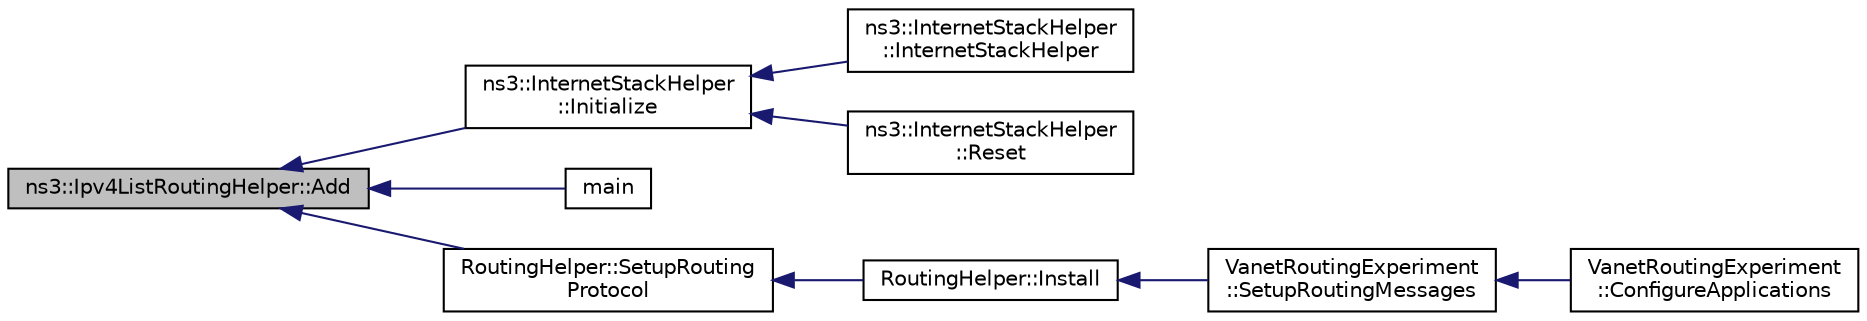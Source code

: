 digraph "ns3::Ipv4ListRoutingHelper::Add"
{
  edge [fontname="Helvetica",fontsize="10",labelfontname="Helvetica",labelfontsize="10"];
  node [fontname="Helvetica",fontsize="10",shape=record];
  rankdir="LR";
  Node1 [label="ns3::Ipv4ListRoutingHelper::Add",height=0.2,width=0.4,color="black", fillcolor="grey75", style="filled", fontcolor="black"];
  Node1 -> Node2 [dir="back",color="midnightblue",fontsize="10",style="solid"];
  Node2 [label="ns3::InternetStackHelper\l::Initialize",height=0.2,width=0.4,color="black", fillcolor="white", style="filled",URL="$da/d33/classns3_1_1InternetStackHelper.html#a51479cdc84af52b048ce586785643856",tooltip="Initialize the helper to its default values. "];
  Node2 -> Node3 [dir="back",color="midnightblue",fontsize="10",style="solid"];
  Node3 [label="ns3::InternetStackHelper\l::InternetStackHelper",height=0.2,width=0.4,color="black", fillcolor="white", style="filled",URL="$da/d33/classns3_1_1InternetStackHelper.html#aabbcc90f3210ac2a636ba6bb814044a6"];
  Node2 -> Node4 [dir="back",color="midnightblue",fontsize="10",style="solid"];
  Node4 [label="ns3::InternetStackHelper\l::Reset",height=0.2,width=0.4,color="black", fillcolor="white", style="filled",URL="$da/d33/classns3_1_1InternetStackHelper.html#a2c9c2074c78e3914eb4760fb1e222d49"];
  Node1 -> Node5 [dir="back",color="midnightblue",fontsize="10",style="solid"];
  Node5 [label="main",height=0.2,width=0.4,color="black", fillcolor="white", style="filled",URL="$d7/de2/olsr-hna_8cc.html#a0ddf1224851353fc92bfbff6f499fa97"];
  Node1 -> Node6 [dir="back",color="midnightblue",fontsize="10",style="solid"];
  Node6 [label="RoutingHelper::SetupRouting\lProtocol",height=0.2,width=0.4,color="black", fillcolor="white", style="filled",URL="$db/d84/classRoutingHelper.html#a78ef84cd47fa44fd06015e7e157b8404",tooltip="Sets up the protocol protocol on the nodes. "];
  Node6 -> Node7 [dir="back",color="midnightblue",fontsize="10",style="solid"];
  Node7 [label="RoutingHelper::Install",height=0.2,width=0.4,color="black", fillcolor="white", style="filled",URL="$db/d84/classRoutingHelper.html#aaf78f59b3e8259f18029a594acfc01b6",tooltip="Installs routing funcationality on nodes and their devices and interfaces. "];
  Node7 -> Node8 [dir="back",color="midnightblue",fontsize="10",style="solid"];
  Node8 [label="VanetRoutingExperiment\l::SetupRoutingMessages",height=0.2,width=0.4,color="black", fillcolor="white", style="filled",URL="$d7/d1b/classVanetRoutingExperiment.html#a43acab75ab7e3ed90764af8e53d622e5",tooltip="Set up generation of packets to be routed through the vehicular network. "];
  Node8 -> Node9 [dir="back",color="midnightblue",fontsize="10",style="solid"];
  Node9 [label="VanetRoutingExperiment\l::ConfigureApplications",height=0.2,width=0.4,color="black", fillcolor="white", style="filled",URL="$d7/d1b/classVanetRoutingExperiment.html#ac9ec4394e60b165e355ddbe1eecc78fd",tooltip="Configure applications. "];
}
